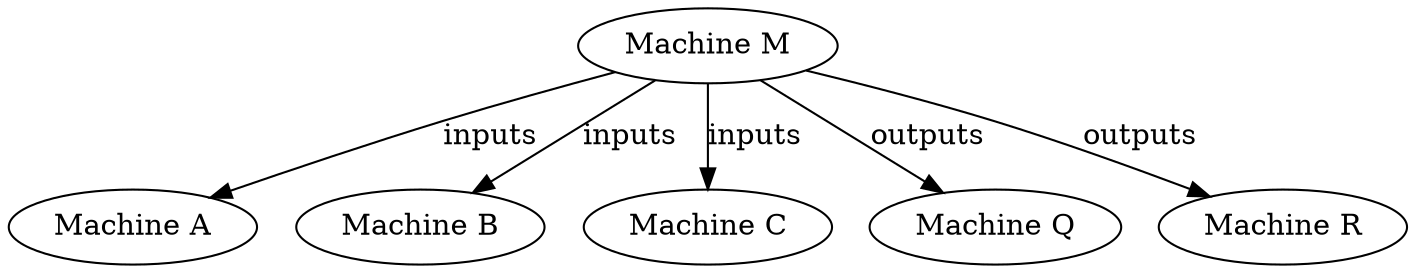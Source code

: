 digraph 
  {
    "Machine M" -> "Machine A" [ label = "inputs"     ];
    "Machine M" -> "Machine B" [ label = "inputs"     ];
    "Machine M" -> "Machine C" [ label = "inputs"     ];
    "Machine M" -> "Machine Q" [ label = "outputs"    ];
    "Machine M" -> "Machine R" [ label = "outputs"    ];
  }
